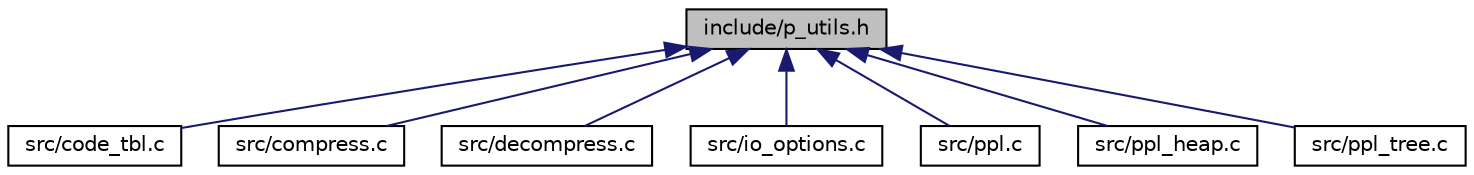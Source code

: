 digraph "include/p_utils.h"
{
  edge [fontname="Helvetica",fontsize="10",labelfontname="Helvetica",labelfontsize="10"];
  node [fontname="Helvetica",fontsize="10",shape=record];
  Node1 [label="include/p_utils.h",height=0.2,width=0.4,color="black", fillcolor="grey75", style="filled" fontcolor="black"];
  Node1 -> Node2 [dir="back",color="midnightblue",fontsize="10",style="solid",fontname="Helvetica"];
  Node2 [label="src/code_tbl.c",height=0.2,width=0.4,color="black", fillcolor="white", style="filled",URL="$code__tbl_8c_source.html"];
  Node1 -> Node3 [dir="back",color="midnightblue",fontsize="10",style="solid",fontname="Helvetica"];
  Node3 [label="src/compress.c",height=0.2,width=0.4,color="black", fillcolor="white", style="filled",URL="$compress_8c.html",tooltip="Provides compress functionality. "];
  Node1 -> Node4 [dir="back",color="midnightblue",fontsize="10",style="solid",fontname="Helvetica"];
  Node4 [label="src/decompress.c",height=0.2,width=0.4,color="black", fillcolor="white", style="filled",URL="$decompress_8c_source.html"];
  Node1 -> Node5 [dir="back",color="midnightblue",fontsize="10",style="solid",fontname="Helvetica"];
  Node5 [label="src/io_options.c",height=0.2,width=0.4,color="black", fillcolor="white", style="filled",URL="$io__options_8c_source.html"];
  Node1 -> Node6 [dir="back",color="midnightblue",fontsize="10",style="solid",fontname="Helvetica"];
  Node6 [label="src/ppl.c",height=0.2,width=0.4,color="black", fillcolor="white", style="filled",URL="$ppl_8c_source.html"];
  Node1 -> Node7 [dir="back",color="midnightblue",fontsize="10",style="solid",fontname="Helvetica"];
  Node7 [label="src/ppl_heap.c",height=0.2,width=0.4,color="black", fillcolor="white", style="filled",URL="$ppl__heap_8c_source.html"];
  Node1 -> Node8 [dir="back",color="midnightblue",fontsize="10",style="solid",fontname="Helvetica"];
  Node8 [label="src/ppl_tree.c",height=0.2,width=0.4,color="black", fillcolor="white", style="filled",URL="$ppl__tree_8c_source.html"];
}
